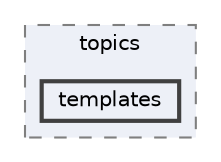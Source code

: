 digraph "resources/views/backend/site_super_admin/tenant_domain/topics/templates"
{
 // LATEX_PDF_SIZE
  bgcolor="transparent";
  edge [fontname=Helvetica,fontsize=10,labelfontname=Helvetica,labelfontsize=10];
  node [fontname=Helvetica,fontsize=10,shape=box,height=0.2,width=0.4];
  compound=true
  subgraph clusterdir_18d99c92988ddd315ab7285738f54c9c {
    graph [ bgcolor="#edf0f7", pencolor="grey50", label="topics", fontname=Helvetica,fontsize=10 style="filled,dashed", URL="dir_18d99c92988ddd315ab7285738f54c9c.html",tooltip=""]
  dir_e7cf9e12f6b6e6b7e413feafeac92c14 [label="templates", fillcolor="#edf0f7", color="grey25", style="filled,bold", URL="dir_e7cf9e12f6b6e6b7e413feafeac92c14.html",tooltip=""];
  }
}
